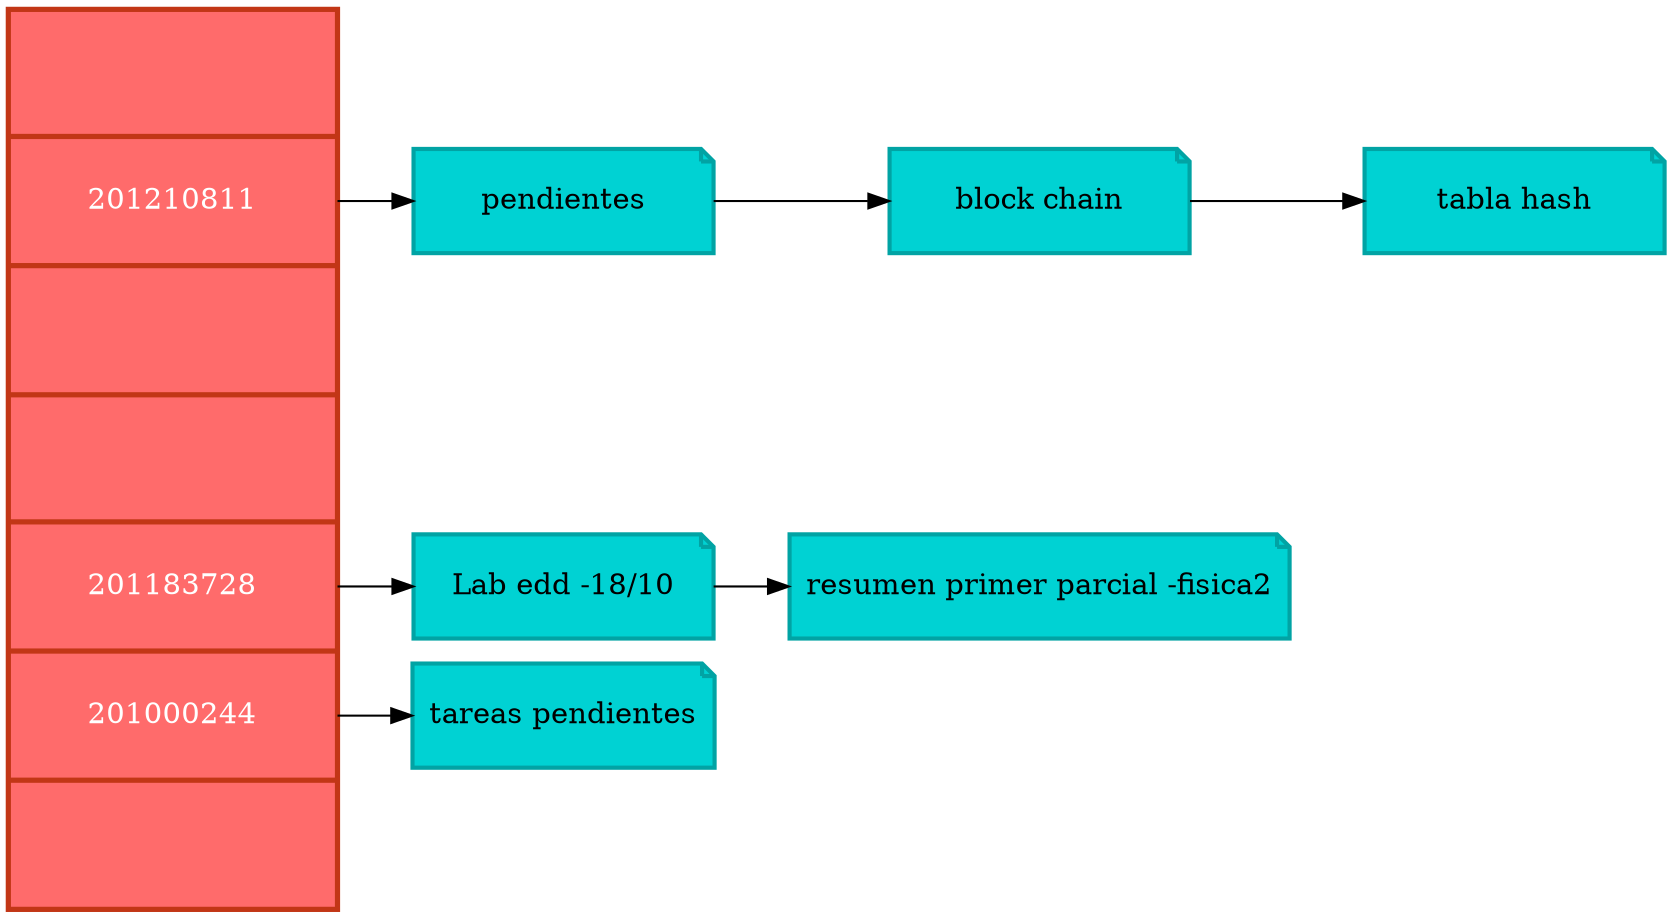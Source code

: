digraph G {
        nodesep=.05;
        rankdir=LR;
        node [shape=record color="#c23616" style = "filled" fillcolor = "#ff6b6b" fontcolor=white penwidth=2.5 width = 2.2];		

node0 [label = " | <f1>201210811| |  | <f4>201183728|<f5>201000244|" height=6];		
node [shape=note color="#01a3a4" width = 2 height=0.7 style = filled fillcolor = "#00d2d3" fontcolor=black penwidth=2];		
node11 [label = "pendientes"];		
node12 [label = "block chain"];		
node13 [label = "tabla hash"];		
node41 [label = "Lab edd -18/10"];		
node42 [label = "resumen primer parcial -fisica2"];		
node51 [label = "tareas pendientes"];		
node0:f1 -> node11		
node11 -> node12		
node12 -> node13		
node0:f4 -> node41		
node41 -> node42		
node0:f5 -> node51
}